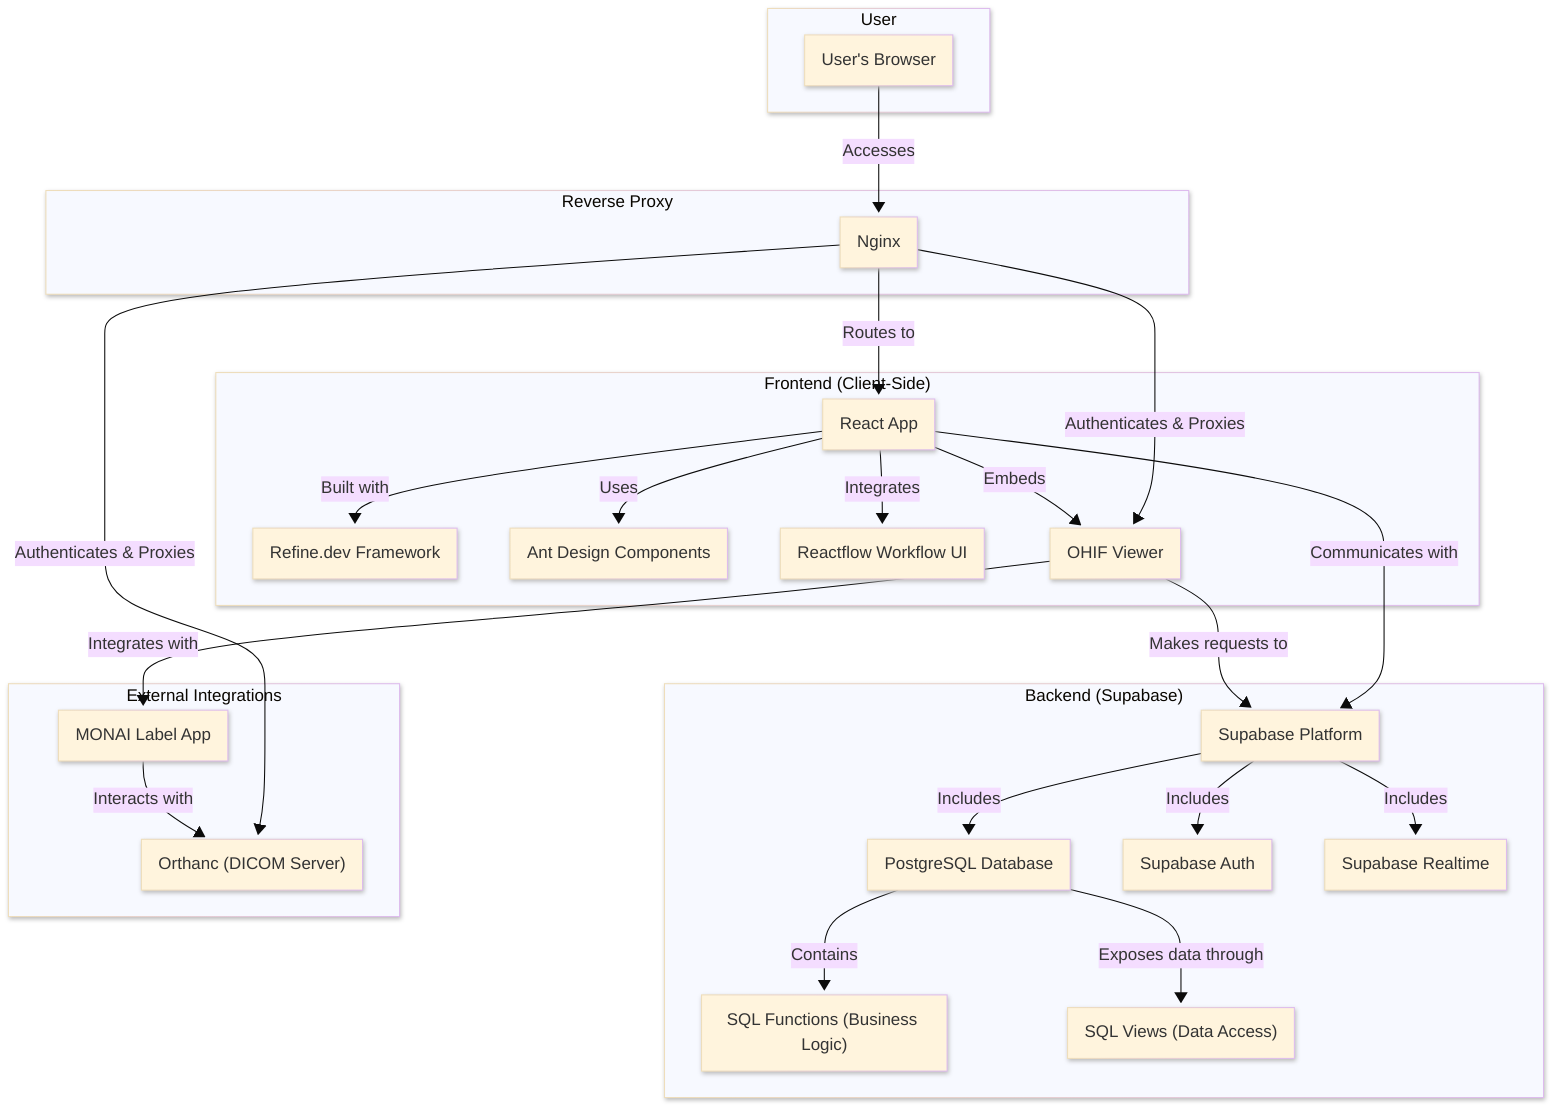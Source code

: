 ---
config:
  layout: fixed
  theme: base
  look: neo
---
flowchart TD
 subgraph User["User"]
        UserBrowser@{ label: "User's Browser" }
  end
 subgraph subGraph1["Reverse Proxy"]
        Nginx["Nginx"]
  end
 subgraph subGraph2["Frontend (Client-Side)"]
        A["React App"]
        B["Refine.dev Framework"]
        C["Ant Design Components"]
        D["Reactflow Workflow UI"]
        E["OHIF Viewer"]
  end
 subgraph subGraph3["Backend (Supabase)"]
        F["Supabase Platform"]
        G["PostgreSQL Database"]
        H["Supabase Auth"]
        I["Supabase Realtime"]
        J["SQL Functions (Business Logic)"]
        K["SQL Views (Data Access)"]
  end
 subgraph subGraph4["External Integrations"]
        L["MONAI Label App"]
        M["Orthanc (DICOM Server)"]
  end
    UserBrowser -- Accesses --> Nginx
    Nginx -- Routes to --> A
    Nginx -- Authenticates & Proxies --> M & E
    A -- Built with --> B
    A -- Uses --> C
    A -- Integrates --> D
    A -- Embeds --> E
    A -- Communicates with --> F
    E -- Makes requests to --> F
    F -- Includes --> G & H & I
    G -- Contains --> J
    G -- Exposes data through --> K
    E -- Integrates with --> L
    L -- Interacts with --> M
    UserBrowser@{ shape: rect}